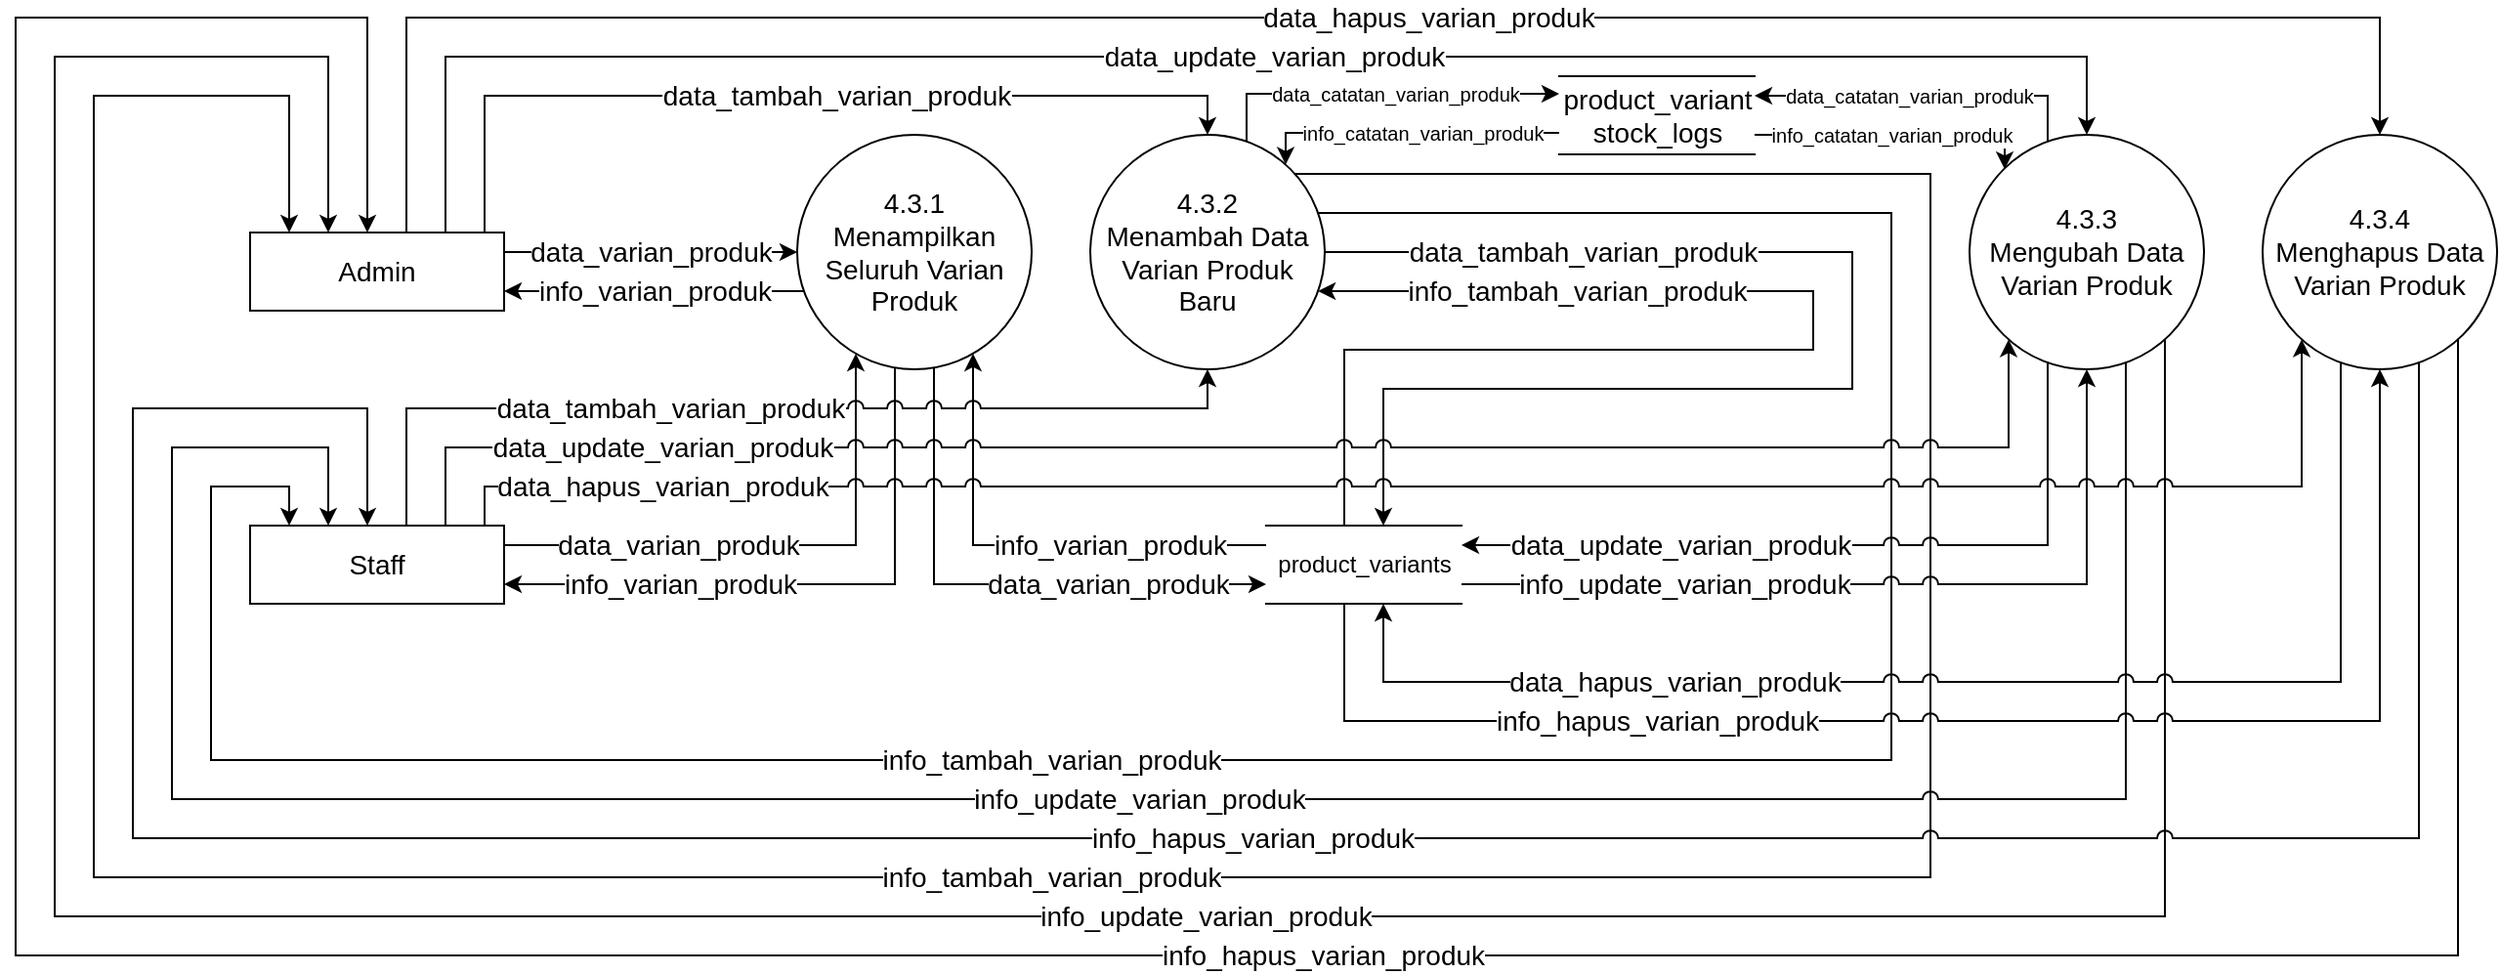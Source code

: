 <mxfile version="14.6.13" type="device"><diagram id="Rc6OxXYoEZi-hfFgIoyE" name="Page-1"><mxGraphModel dx="2270" dy="823" grid="1" gridSize="10" guides="1" tooltips="1" connect="1" arrows="1" fold="1" page="1" pageScale="1" pageWidth="850" pageHeight="1100" math="0" shadow="0"><root><mxCell id="0"/><mxCell id="1" parent="0"/><mxCell id="QhTn7aZP73QFiXAm_fX9-3" value="info_tambah_varian_produk" style="edgeStyle=orthogonalEdgeStyle;rounded=0;orthogonalLoop=1;jettySize=auto;html=1;jumpStyle=arc;fontSize=14;" parent="1" source="giehG95AdQWtgdjCYtVg-1" target="s38WGr486lUvFhDny16M-2" edge="1"><mxGeometry x="0.034" relative="1" as="geometry"><Array as="points"><mxPoint x="940" y="100"/><mxPoint x="940" y="460"/><mxPoint y="460"/><mxPoint y="60"/><mxPoint x="100" y="60"/></Array><mxPoint x="604.721" y="90.0" as="sourcePoint"/><mxPoint x="83" y="121.16" as="targetPoint"/><mxPoint as="offset"/></mxGeometry></mxCell><mxCell id="s38WGr486lUvFhDny16M-7" value="data_update_varian_produk" style="edgeStyle=orthogonalEdgeStyle;rounded=0;orthogonalLoop=1;jettySize=auto;html=1;fontSize=14;" parent="1" source="s38WGr486lUvFhDny16M-2" target="s38WGr486lUvFhDny16M-6" edge="1"><mxGeometry x="0.06" relative="1" as="geometry"><mxPoint as="offset"/><Array as="points"><mxPoint x="180" y="40"/><mxPoint x="1020" y="40"/></Array></mxGeometry></mxCell><mxCell id="s38WGr486lUvFhDny16M-1" value="&lt;font style=&quot;font-size: 14px&quot;&gt;4.3.1&lt;br style=&quot;font-size: 14px&quot;&gt;Menampilkan Seluruh Varian&lt;br style=&quot;font-size: 14px&quot;&gt;Produk&lt;br style=&quot;font-size: 14px&quot;&gt;&lt;/font&gt;" style="ellipse;whiteSpace=wrap;html=1;aspect=fixed;fontSize=14;" parent="1" vertex="1"><mxGeometry x="360" y="80" width="120" height="120" as="geometry"/></mxCell><mxCell id="s38WGr486lUvFhDny16M-4" value="data_varian_produk" style="edgeStyle=orthogonalEdgeStyle;rounded=0;orthogonalLoop=1;jettySize=auto;html=1;fontSize=14;" parent="1" source="s38WGr486lUvFhDny16M-2" edge="1"><mxGeometry relative="1" as="geometry"><mxPoint x="360" y="140" as="targetPoint"/><Array as="points"><mxPoint x="250" y="140"/><mxPoint x="250" y="140"/></Array></mxGeometry></mxCell><mxCell id="s38WGr486lUvFhDny16M-2" value="Admin" style="rounded=0;whiteSpace=wrap;html=1;fontSize=14;" parent="1" vertex="1"><mxGeometry x="80" y="130" width="130" height="40" as="geometry"/></mxCell><mxCell id="s38WGr486lUvFhDny16M-13" value="data_varian_produk" style="edgeStyle=orthogonalEdgeStyle;rounded=0;orthogonalLoop=1;jettySize=auto;html=1;fontSize=14;" parent="1" source="s38WGr486lUvFhDny16M-1" target="s38WGr486lUvFhDny16M-12" edge="1"><mxGeometry x="0.43" relative="1" as="geometry"><Array as="points"><mxPoint x="430" y="310"/></Array><mxPoint x="-1" as="offset"/></mxGeometry></mxCell><mxCell id="giehG95AdQWtgdjCYtVg-17" value="info_update_varian_produk" style="edgeStyle=orthogonalEdgeStyle;rounded=0;orthogonalLoop=1;jettySize=auto;html=1;fontSize=14;" parent="1" source="s38WGr486lUvFhDny16M-6" target="s38WGr486lUvFhDny16M-2" edge="1"><mxGeometry x="-0.232" relative="1" as="geometry"><Array as="points"><mxPoint x="1060" y="480"/><mxPoint x="-20" y="480"/><mxPoint x="-20" y="40"/><mxPoint x="120" y="40"/></Array><mxPoint x="-1" as="offset"/></mxGeometry></mxCell><mxCell id="s38WGr486lUvFhDny16M-6" value="&lt;font style=&quot;font-size: 14px&quot;&gt;4.3.3&lt;br style=&quot;font-size: 14px&quot;&gt;Mengubah Data Varian Produk&lt;br style=&quot;font-size: 14px&quot;&gt;&lt;/font&gt;" style="ellipse;whiteSpace=wrap;html=1;aspect=fixed;fontSize=14;" parent="1" vertex="1"><mxGeometry x="960" y="80" width="120" height="120" as="geometry"/></mxCell><mxCell id="w3oePjnz5msJqxtDDQAo-1" value="info_varian_produk" style="edgeStyle=orthogonalEdgeStyle;rounded=0;orthogonalLoop=1;jettySize=auto;html=1;fontSize=14;" parent="1" source="s38WGr486lUvFhDny16M-12" target="s38WGr486lUvFhDny16M-1" edge="1"><mxGeometry x="-0.355" relative="1" as="geometry"><Array as="points"><mxPoint x="450" y="290"/></Array><mxPoint as="offset"/></mxGeometry></mxCell><mxCell id="s38WGr486lUvFhDny16M-12" value="product_variants" style="html=1;dashed=0;whitespace=wrap;shape=partialRectangle;right=0;left=0;fontSize=12;" parent="1" vertex="1"><mxGeometry x="600" y="280" width="100" height="40" as="geometry"/></mxCell><mxCell id="w3oePjnz5msJqxtDDQAo-5" value="Staff" style="rounded=0;whiteSpace=wrap;html=1;fontSize=14;" parent="1" vertex="1"><mxGeometry x="80" y="280" width="130" height="40" as="geometry"/></mxCell><mxCell id="w3oePjnz5msJqxtDDQAo-7" value="data_varian_produk" style="edgeStyle=orthogonalEdgeStyle;rounded=0;orthogonalLoop=1;jettySize=auto;html=1;fontSize=14;" parent="1" source="w3oePjnz5msJqxtDDQAo-5" target="s38WGr486lUvFhDny16M-1" edge="1"><mxGeometry x="-0.353" relative="1" as="geometry"><mxPoint x="210" y="460.5" as="sourcePoint"/><mxPoint x="377.574" y="502.426" as="targetPoint"/><Array as="points"><mxPoint x="390" y="290"/></Array><mxPoint x="-1" as="offset"/></mxGeometry></mxCell><mxCell id="giehG95AdQWtgdjCYtVg-3" value="data_tambah_varian_produk" style="edgeStyle=orthogonalEdgeStyle;rounded=0;orthogonalLoop=1;jettySize=auto;html=1;jumpStyle=arc;fontSize=14;" parent="1" source="giehG95AdQWtgdjCYtVg-1" target="s38WGr486lUvFhDny16M-12" edge="1"><mxGeometry x="-0.594" relative="1" as="geometry"><Array as="points"><mxPoint x="900" y="140"/><mxPoint x="900" y="210"/><mxPoint x="660" y="210"/></Array><mxPoint as="offset"/></mxGeometry></mxCell><mxCell id="giehG95AdQWtgdjCYtVg-4" value="info_tambah_varian_produk" style="edgeStyle=orthogonalEdgeStyle;rounded=0;orthogonalLoop=1;jettySize=auto;html=1;jumpStyle=arc;fontSize=14;" parent="1" source="s38WGr486lUvFhDny16M-12" target="giehG95AdQWtgdjCYtVg-1" edge="1"><mxGeometry x="0.568" relative="1" as="geometry"><Array as="points"><mxPoint x="640" y="190"/><mxPoint x="880" y="190"/><mxPoint x="880" y="160"/></Array><mxPoint as="offset"/></mxGeometry></mxCell><mxCell id="giehG95AdQWtgdjCYtVg-1" value="&lt;font style=&quot;font-size: 14px&quot;&gt;4.3.2&lt;br style=&quot;font-size: 14px&quot;&gt;Menambah Data Varian Produk Baru&lt;br style=&quot;font-size: 14px&quot;&gt;&lt;/font&gt;" style="ellipse;whiteSpace=wrap;html=1;aspect=fixed;fontSize=14;" parent="1" vertex="1"><mxGeometry x="510" y="80" width="120" height="120" as="geometry"/></mxCell><mxCell id="giehG95AdQWtgdjCYtVg-2" value="data_tambah_varian_produk" style="edgeStyle=orthogonalEdgeStyle;rounded=0;orthogonalLoop=1;jettySize=auto;html=1;fontSize=14;" parent="1" source="s38WGr486lUvFhDny16M-2" target="giehG95AdQWtgdjCYtVg-1" edge="1"><mxGeometry x="0.087" relative="1" as="geometry"><mxPoint as="offset"/><mxPoint x="430" y="90" as="sourcePoint"/><mxPoint x="850" y="90" as="targetPoint"/><Array as="points"><mxPoint x="200" y="60"/><mxPoint x="570" y="60"/></Array></mxGeometry></mxCell><mxCell id="yD-jiG_hthiT5Hs9iXei-2" value="info_varian_produk" style="edgeStyle=orthogonalEdgeStyle;rounded=0;orthogonalLoop=1;jettySize=auto;html=1;fontSize=14;" parent="1" source="s38WGr486lUvFhDny16M-1" target="s38WGr486lUvFhDny16M-2" edge="1"><mxGeometry relative="1" as="geometry"><mxPoint x="220" y="150" as="targetPoint"/><Array as="points"><mxPoint x="320" y="160"/><mxPoint x="320" y="160"/></Array><mxPoint x="370" y="150" as="sourcePoint"/></mxGeometry></mxCell><mxCell id="yD-jiG_hthiT5Hs9iXei-4" value="info_varian_produk" style="edgeStyle=orthogonalEdgeStyle;rounded=0;orthogonalLoop=1;jettySize=auto;html=1;fontSize=14;" parent="1" source="s38WGr486lUvFhDny16M-1" target="w3oePjnz5msJqxtDDQAo-5" edge="1"><mxGeometry x="0.421" relative="1" as="geometry"><mxPoint x="400" y="201.962" as="sourcePoint"/><mxPoint x="220" y="500" as="targetPoint"/><Array as="points"><mxPoint x="410" y="310"/></Array><mxPoint as="offset"/></mxGeometry></mxCell><mxCell id="dSJWVwgLFyOE2dz77sbq-1" value="&lt;font style=&quot;font-size: 14px&quot;&gt;4.3.4&lt;br style=&quot;font-size: 14px&quot;&gt;Menghapus Data Varian Produk&lt;br style=&quot;font-size: 14px&quot;&gt;&lt;/font&gt;" style="ellipse;whiteSpace=wrap;html=1;aspect=fixed;fontSize=14;" parent="1" vertex="1"><mxGeometry x="1110" y="80" width="120" height="120" as="geometry"/></mxCell><mxCell id="dSJWVwgLFyOE2dz77sbq-2" value="data_hapus_varian_produk" style="edgeStyle=orthogonalEdgeStyle;rounded=0;orthogonalLoop=1;jettySize=auto;html=1;fontSize=14;" parent="1" source="s38WGr486lUvFhDny16M-2" target="dSJWVwgLFyOE2dz77sbq-1" edge="1"><mxGeometry x="0.072" relative="1" as="geometry"><mxPoint as="offset"/><Array as="points"><mxPoint x="160" y="20"/><mxPoint x="1170" y="20"/></Array><mxPoint x="120" y="130" as="sourcePoint"/><mxPoint x="1000" y="80" as="targetPoint"/></mxGeometry></mxCell><mxCell id="dSJWVwgLFyOE2dz77sbq-3" value="data_tambah_varian_produk" style="edgeStyle=orthogonalEdgeStyle;rounded=0;orthogonalLoop=1;jettySize=auto;html=1;fontSize=14;jumpStyle=arc;jumpSize=8;" parent="1" source="w3oePjnz5msJqxtDDQAo-5" target="giehG95AdQWtgdjCYtVg-1" edge="1"><mxGeometry x="-0.207" relative="1" as="geometry"><mxPoint as="offset"/><mxPoint x="170" y="140" as="sourcePoint"/><mxPoint x="580" y="90" as="targetPoint"/><Array as="points"><mxPoint x="160" y="220"/><mxPoint x="570" y="220"/></Array></mxGeometry></mxCell><mxCell id="dSJWVwgLFyOE2dz77sbq-6" value="info_hapus_varian_produk" style="edgeStyle=orthogonalEdgeStyle;rounded=0;orthogonalLoop=1;jettySize=auto;html=1;fontSize=14;" parent="1" source="dSJWVwgLFyOE2dz77sbq-1" target="s38WGr486lUvFhDny16M-2" edge="1"><mxGeometry x="-0.233" relative="1" as="geometry"><Array as="points"><mxPoint x="1210" y="500"/><mxPoint x="-40" y="500"/><mxPoint x="-40" y="20"/><mxPoint x="140" y="20"/></Array><mxPoint x="-1" as="offset"/><mxPoint x="1060" y="201.962" as="sourcePoint"/><mxPoint x="90" y="150" as="targetPoint"/></mxGeometry></mxCell><mxCell id="dSJWVwgLFyOE2dz77sbq-7" value="info_tambah_varian_produk" style="edgeStyle=orthogonalEdgeStyle;rounded=0;orthogonalLoop=1;jettySize=auto;html=1;jumpStyle=arc;fontSize=14;" parent="1" source="giehG95AdQWtgdjCYtVg-1" target="w3oePjnz5msJqxtDDQAo-5" edge="1"><mxGeometry x="0.229" relative="1" as="geometry"><Array as="points"><mxPoint x="920" y="120"/><mxPoint x="920" y="400"/><mxPoint x="60" y="400"/><mxPoint x="60" y="260"/><mxPoint x="100" y="260"/></Array><mxPoint x="636.569" y="130" as="sourcePoint"/><mxPoint x="90" y="170" as="targetPoint"/><mxPoint as="offset"/></mxGeometry></mxCell><mxCell id="dSJWVwgLFyOE2dz77sbq-8" value="info_update_varian_produk" style="edgeStyle=orthogonalEdgeStyle;rounded=0;orthogonalLoop=1;jettySize=auto;html=1;fontSize=14;jumpStyle=arc;jumpSize=8;" parent="1" source="s38WGr486lUvFhDny16M-6" target="w3oePjnz5msJqxtDDQAo-5" edge="1"><mxGeometry x="-0.042" relative="1" as="geometry"><Array as="points"><mxPoint x="1040" y="420"/><mxPoint x="40" y="420"/><mxPoint x="40" y="240"/><mxPoint x="120" y="240"/></Array><mxPoint x="1" as="offset"/><mxPoint x="1050" y="206.569" as="sourcePoint"/><mxPoint x="90" y="160" as="targetPoint"/></mxGeometry></mxCell><mxCell id="dSJWVwgLFyOE2dz77sbq-9" value="info_hapus_varian_produk" style="edgeStyle=orthogonalEdgeStyle;rounded=0;orthogonalLoop=1;jettySize=auto;html=1;fontSize=14;jumpStyle=arc;jumpSize=8;" parent="1" source="dSJWVwgLFyOE2dz77sbq-1" target="w3oePjnz5msJqxtDDQAo-5" edge="1"><mxGeometry x="-0.073" relative="1" as="geometry"><Array as="points"><mxPoint x="1190" y="440"/><mxPoint x="20" y="440"/><mxPoint x="20" y="220"/><mxPoint x="140" y="220"/></Array><mxPoint as="offset"/><mxPoint x="1180" y="210" as="sourcePoint"/><mxPoint x="90" y="150" as="targetPoint"/></mxGeometry></mxCell><mxCell id="dSJWVwgLFyOE2dz77sbq-4" value="data_update_varian_produk" style="edgeStyle=orthogonalEdgeStyle;rounded=0;orthogonalLoop=1;jettySize=auto;html=1;fontSize=14;jumpStyle=arc;jumpSize=8;" parent="1" source="w3oePjnz5msJqxtDDQAo-5" target="s38WGr486lUvFhDny16M-6" edge="1"><mxGeometry x="-0.665" relative="1" as="geometry"><mxPoint x="1" as="offset"/><Array as="points"><mxPoint x="180" y="240"/><mxPoint x="980" y="240"/></Array><mxPoint x="150" y="140" as="sourcePoint"/><mxPoint x="1030" y="90" as="targetPoint"/></mxGeometry></mxCell><mxCell id="w3oePjnz5msJqxtDDQAo-3" value="data_update_varian_produk" style="edgeStyle=orthogonalEdgeStyle;rounded=0;orthogonalLoop=1;jettySize=auto;html=1;fontSize=14;jumpStyle=arc;jumpSize=8;" parent="1" source="s38WGr486lUvFhDny16M-6" target="s38WGr486lUvFhDny16M-12" edge="1"><mxGeometry x="0.427" relative="1" as="geometry"><Array as="points"><mxPoint x="1000" y="290"/></Array><mxPoint x="-1" as="offset"/></mxGeometry></mxCell><mxCell id="w3oePjnz5msJqxtDDQAo-2" value="info_update_varian_produk" style="edgeStyle=orthogonalEdgeStyle;rounded=0;orthogonalLoop=1;jettySize=auto;html=1;fontSize=14;jumpStyle=arc;jumpSize=8;" parent="1" source="s38WGr486lUvFhDny16M-12" target="s38WGr486lUvFhDny16M-6" edge="1"><mxGeometry x="-0.469" relative="1" as="geometry"><Array as="points"><mxPoint x="1020" y="310"/></Array><mxPoint as="offset"/></mxGeometry></mxCell><mxCell id="dSJWVwgLFyOE2dz77sbq-5" value="data_hapus_varian_produk" style="edgeStyle=orthogonalEdgeStyle;rounded=0;orthogonalLoop=1;jettySize=auto;html=1;fontSize=14;jumpStyle=arc;jumpSize=8;" parent="1" source="w3oePjnz5msJqxtDDQAo-5" target="dSJWVwgLFyOE2dz77sbq-1" edge="1"><mxGeometry x="-0.785" relative="1" as="geometry"><mxPoint x="1" as="offset"/><Array as="points"><mxPoint x="200" y="260"/><mxPoint x="1130" y="260"/></Array><mxPoint x="160" y="480" as="sourcePoint"/><mxPoint x="1210" y="430" as="targetPoint"/></mxGeometry></mxCell><mxCell id="bIMRV6YEdPiE6oyeD6en-1" value="data_hapus_varian_produk" style="edgeStyle=orthogonalEdgeStyle;rounded=0;orthogonalLoop=1;jettySize=auto;html=1;fontSize=14;jumpStyle=arc;jumpSize=8;" parent="1" source="dSJWVwgLFyOE2dz77sbq-1" target="s38WGr486lUvFhDny16M-12" edge="1"><mxGeometry x="0.452" relative="1" as="geometry"><Array as="points"><mxPoint x="1150" y="360"/><mxPoint x="660" y="360"/></Array><mxPoint x="-1" as="offset"/><mxPoint x="1160.0" y="189.999" as="sourcePoint"/><mxPoint x="860" y="283.43" as="targetPoint"/></mxGeometry></mxCell><mxCell id="bIMRV6YEdPiE6oyeD6en-2" value="info_hapus_varian_produk" style="edgeStyle=orthogonalEdgeStyle;rounded=0;orthogonalLoop=1;jettySize=auto;html=1;fontSize=14;jumpStyle=arc;jumpSize=8;" parent="1" source="s38WGr486lUvFhDny16M-12" target="dSJWVwgLFyOE2dz77sbq-1" edge="1"><mxGeometry x="-0.429" relative="1" as="geometry"><Array as="points"><mxPoint x="640" y="380"/><mxPoint x="1170" y="380"/></Array><mxPoint as="offset"/><mxPoint x="860" y="303.43" as="sourcePoint"/><mxPoint x="1180.0" y="193.43" as="targetPoint"/></mxGeometry></mxCell><mxCell id="7nA16W4uIPSb6mYrbYwf-1" value="product_variant&lt;br&gt;stock_logs" style="html=1;dashed=0;whitespace=wrap;shape=partialRectangle;right=0;left=0;fontSize=14;" parent="1" vertex="1"><mxGeometry x="750" y="50" width="100" height="40" as="geometry"/></mxCell><mxCell id="7nA16W4uIPSb6mYrbYwf-2" value="&lt;font style=&quot;font-size: 10px&quot;&gt;data_catatan_varian_produk&lt;/font&gt;" style="edgeStyle=orthogonalEdgeStyle;rounded=0;orthogonalLoop=1;jettySize=auto;html=1;fontSize=10;" parent="1" source="giehG95AdQWtgdjCYtVg-1" target="7nA16W4uIPSb6mYrbYwf-1" edge="1"><mxGeometry x="0.083" relative="1" as="geometry"><mxPoint x="740" y="59" as="targetPoint"/><Array as="points"><mxPoint x="590" y="59"/></Array><mxPoint x="590" y="59" as="sourcePoint"/><mxPoint as="offset"/></mxGeometry></mxCell><mxCell id="7nA16W4uIPSb6mYrbYwf-3" value="&lt;font style=&quot;font-size: 10px&quot;&gt;info_catatan_varian_produk&lt;/font&gt;" style="edgeStyle=orthogonalEdgeStyle;rounded=0;orthogonalLoop=1;jettySize=auto;html=1;fontSize=12;" parent="1" source="7nA16W4uIPSb6mYrbYwf-1" target="giehG95AdQWtgdjCYtVg-1" edge="1"><mxGeometry x="-0.104" relative="1" as="geometry"><mxPoint x="590" y="79" as="targetPoint"/><Array as="points"><mxPoint x="610" y="79"/></Array><mxPoint x="743.431" y="79" as="sourcePoint"/><mxPoint as="offset"/></mxGeometry></mxCell><mxCell id="7nA16W4uIPSb6mYrbYwf-4" value="data_catatan_varian_produk" style="edgeStyle=orthogonalEdgeStyle;rounded=0;orthogonalLoop=1;jettySize=auto;html=1;fontSize=10;" parent="1" source="s38WGr486lUvFhDny16M-6" target="7nA16W4uIPSb6mYrbYwf-1" edge="1"><mxGeometry x="0.083" relative="1" as="geometry"><mxPoint x="750" y="69" as="targetPoint"/><Array as="points"><mxPoint x="1000" y="60"/></Array><mxPoint x="600" y="93.431" as="sourcePoint"/><mxPoint as="offset"/></mxGeometry></mxCell><mxCell id="7nA16W4uIPSb6mYrbYwf-5" value="info_catatan_varian_produk" style="edgeStyle=orthogonalEdgeStyle;rounded=0;orthogonalLoop=1;jettySize=auto;html=1;fontSize=10;entryX=0;entryY=0;entryDx=0;entryDy=0;" parent="1" source="7nA16W4uIPSb6mYrbYwf-1" target="s38WGr486lUvFhDny16M-6" edge="1"><mxGeometry x="-0.042" relative="1" as="geometry"><mxPoint x="620" y="105.279" as="targetPoint"/><Array as="points"><mxPoint x="978" y="80"/><mxPoint x="978" y="98"/></Array><mxPoint x="750" y="89" as="sourcePoint"/><mxPoint as="offset"/></mxGeometry></mxCell></root></mxGraphModel></diagram></mxfile>